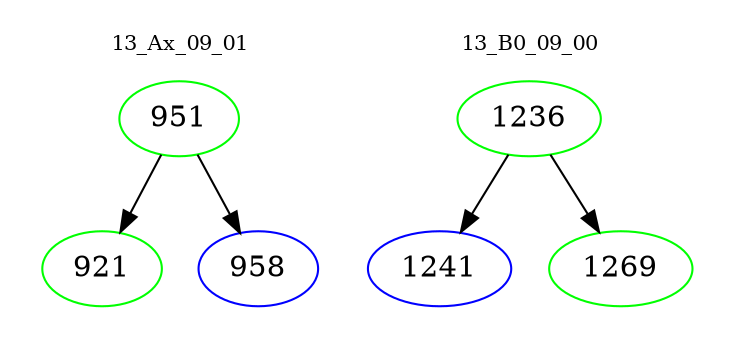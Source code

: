 digraph{
subgraph cluster_0 {
color = white
label = "13_Ax_09_01";
fontsize=10;
T0_951 [label="951", color="green"]
T0_951 -> T0_921 [color="black"]
T0_921 [label="921", color="green"]
T0_951 -> T0_958 [color="black"]
T0_958 [label="958", color="blue"]
}
subgraph cluster_1 {
color = white
label = "13_B0_09_00";
fontsize=10;
T1_1236 [label="1236", color="green"]
T1_1236 -> T1_1241 [color="black"]
T1_1241 [label="1241", color="blue"]
T1_1236 -> T1_1269 [color="black"]
T1_1269 [label="1269", color="green"]
}
}
